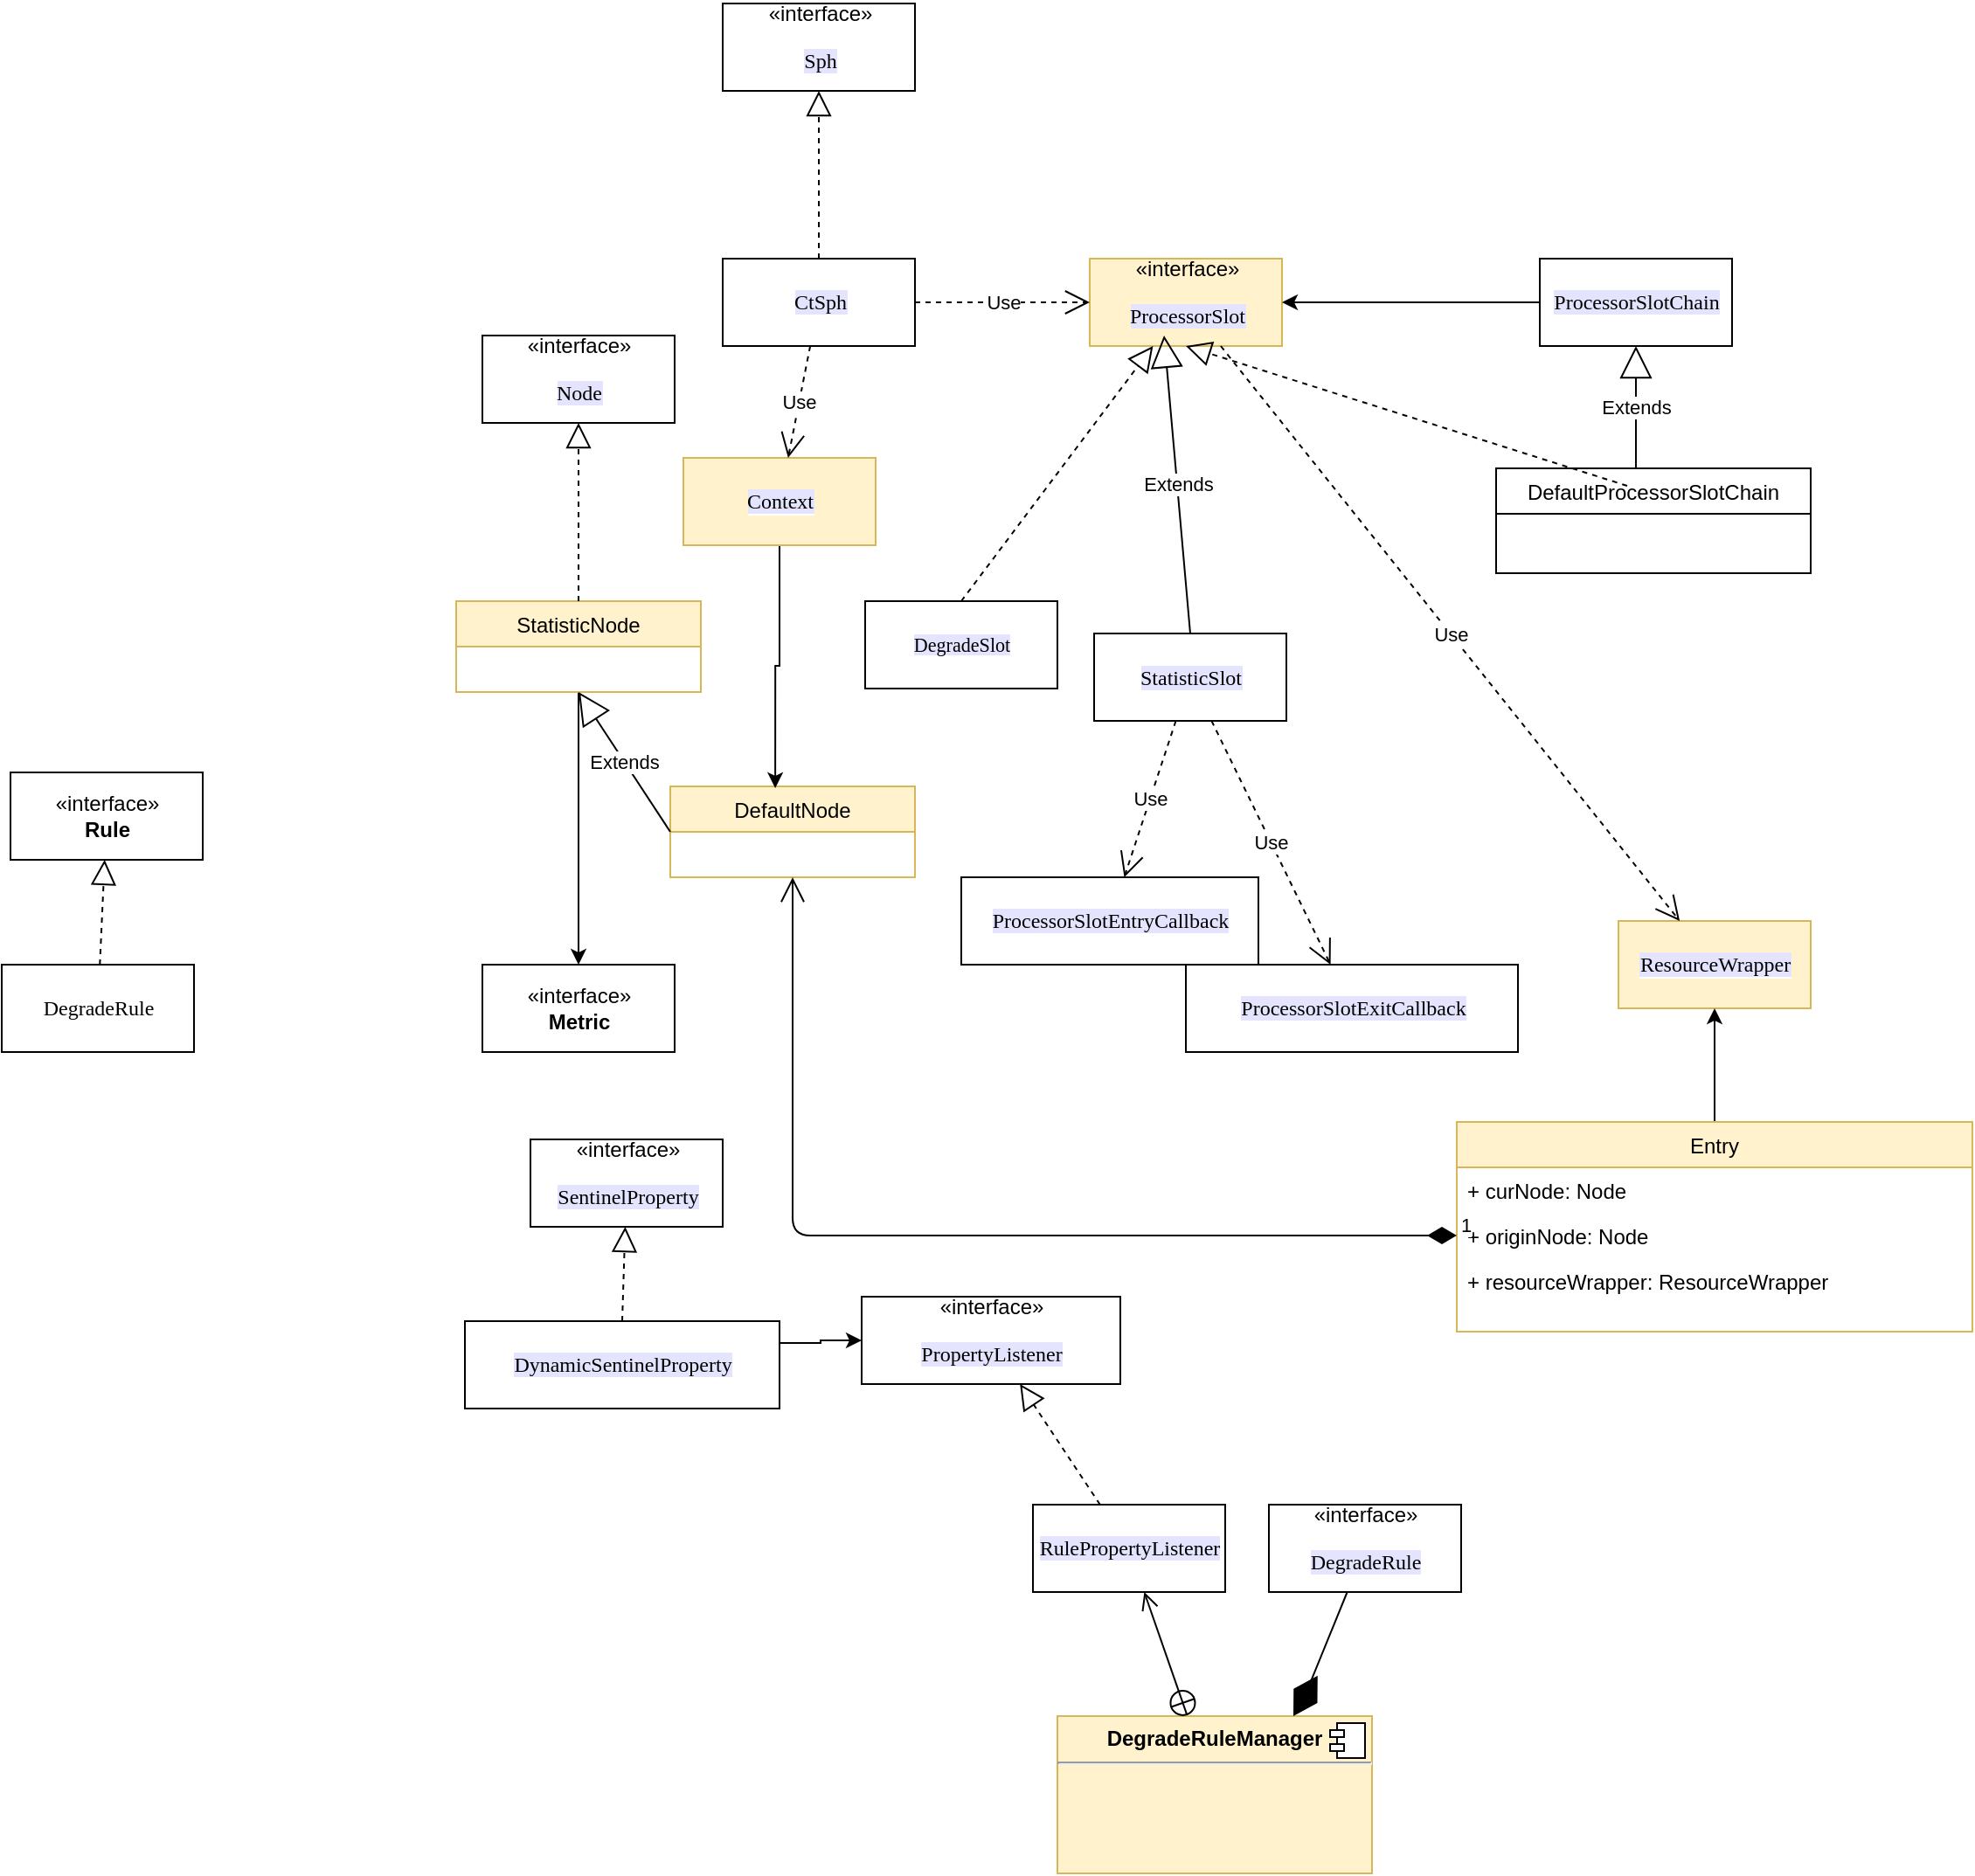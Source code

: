 <mxfile version="12.2.6" type="github" pages="1">
  <diagram id="y_QmiB6c8rPCZiAQrKqH" name="第 1 页">
    <mxGraphModel dx="2097" dy="600" grid="1" gridSize="10" guides="1" tooltips="1" connect="1" arrows="1" fold="1" page="1" pageScale="1" pageWidth="1169" pageHeight="826" math="0" shadow="0">
      <root>
        <mxCell id="0"/>
        <mxCell id="1" parent="0"/>
        <mxCell id="b91iQ3AMOOA-9lCNl5o0-3" value="«interface»&lt;br&gt;&lt;pre style=&quot;background-color: rgb(255 , 255 , 255) ; font-family: &amp;#34;consolas&amp;#34; ; font-size: 9pt&quot;&gt;&lt;pre style=&quot;font-family: &amp;#34;consolas&amp;#34; ; font-size: 9pt&quot;&gt;&lt;span style=&quot;background-color: #e4e4ff&quot;&gt;Node&lt;/span&gt;&lt;/pre&gt;&lt;/pre&gt;" style="html=1;" parent="1" vertex="1">
          <mxGeometry x="165" y="560" width="110" height="50" as="geometry"/>
        </mxCell>
        <mxCell id="9AZi69wFibRh-v-oisWP-28" style="edgeStyle=orthogonalEdgeStyle;rounded=0;orthogonalLoop=1;jettySize=auto;html=1;" parent="1" source="b91iQ3AMOOA-9lCNl5o0-4" target="9AZi69wFibRh-v-oisWP-27" edge="1">
          <mxGeometry relative="1" as="geometry"/>
        </mxCell>
        <mxCell id="b91iQ3AMOOA-9lCNl5o0-4" value="StatisticNode" style="swimlane;fontStyle=0;childLayout=stackLayout;horizontal=1;startSize=26;fillColor=#fff2cc;horizontalStack=0;resizeParent=1;resizeParentMax=0;resizeLast=0;collapsible=1;marginBottom=0;strokeColor=#d6b656;" parent="1" vertex="1">
          <mxGeometry x="150" y="712" width="140" height="52" as="geometry"/>
        </mxCell>
        <mxCell id="b91iQ3AMOOA-9lCNl5o0-15" value="DefaultNode" style="swimlane;fontStyle=0;childLayout=stackLayout;horizontal=1;startSize=26;fillColor=#fff2cc;horizontalStack=0;resizeParent=1;resizeParentMax=0;resizeLast=0;collapsible=1;marginBottom=0;strokeColor=#d6b656;" parent="1" vertex="1">
          <mxGeometry x="272.5" y="818" width="140" height="52" as="geometry">
            <mxRectangle x="360" y="380" width="100" height="26" as="alternateBounds"/>
          </mxGeometry>
        </mxCell>
        <mxCell id="b91iQ3AMOOA-9lCNl5o0-23" value="" style="endArrow=block;dashed=1;endFill=0;endSize=12;html=1;exitX=0.5;exitY=0;exitDx=0;exitDy=0;entryX=0.5;entryY=1;entryDx=0;entryDy=0;" parent="1" source="b91iQ3AMOOA-9lCNl5o0-4" target="b91iQ3AMOOA-9lCNl5o0-3" edge="1">
          <mxGeometry width="160" relative="1" as="geometry">
            <mxPoint x="345" y="1130" as="sourcePoint"/>
            <mxPoint x="505" y="1130" as="targetPoint"/>
          </mxGeometry>
        </mxCell>
        <mxCell id="b91iQ3AMOOA-9lCNl5o0-34" value="&lt;p style=&quot;margin: 0px ; margin-top: 6px ; text-align: center&quot;&gt;&lt;b&gt;DegradeRuleManager&lt;/b&gt;&lt;br&gt;&lt;/p&gt;&lt;hr&gt;&lt;p style=&quot;margin: 0px ; margin-left: 8px&quot;&gt;&lt;br&gt;&lt;/p&gt;" style="align=left;overflow=fill;html=1;fillColor=#fff2cc;strokeColor=#d6b656;" parent="1" vertex="1">
          <mxGeometry x="494" y="1350" width="180" height="90" as="geometry"/>
        </mxCell>
        <mxCell id="b91iQ3AMOOA-9lCNl5o0-35" value="" style="shape=component;jettyWidth=8;jettyHeight=4;" parent="b91iQ3AMOOA-9lCNl5o0-34" vertex="1">
          <mxGeometry x="1" width="20" height="20" relative="1" as="geometry">
            <mxPoint x="-24" y="4" as="offset"/>
          </mxGeometry>
        </mxCell>
        <mxCell id="b91iQ3AMOOA-9lCNl5o0-36" value="«interface»&lt;br&gt;&lt;pre style=&quot;background-color: rgb(255 , 255 , 255) ; font-family: &amp;#34;consolas&amp;#34; ; font-size: 9pt&quot;&gt;&lt;span style=&quot;background-color: #e4e4ff&quot;&gt;DegradeRule&lt;/span&gt;&lt;/pre&gt;" style="html=1;" parent="1" vertex="1">
          <mxGeometry x="615" y="1229" width="110" height="50" as="geometry"/>
        </mxCell>
        <mxCell id="b91iQ3AMOOA-9lCNl5o0-37" value="" style="endArrow=diamondThin;endFill=1;endSize=24;html=1;entryX=0.75;entryY=0;entryDx=0;entryDy=0;" parent="1" source="b91iQ3AMOOA-9lCNl5o0-36" target="b91iQ3AMOOA-9lCNl5o0-34" edge="1">
          <mxGeometry width="160" relative="1" as="geometry">
            <mxPoint x="-119" y="1382" as="sourcePoint"/>
            <mxPoint x="41" y="1382" as="targetPoint"/>
            <Array as="points">
              <mxPoint x="635" y="1340"/>
            </Array>
          </mxGeometry>
        </mxCell>
        <mxCell id="b91iQ3AMOOA-9lCNl5o0-38" value="&lt;pre style=&quot;background-color: rgb(255 , 255 , 255) ; font-family: &amp;#34;consolas&amp;#34; ; font-size: 9pt&quot;&gt;&lt;span style=&quot;background-color: #e4e4ff&quot;&gt;RulePropertyListener&lt;/span&gt;&lt;/pre&gt;" style="html=1;" parent="1" vertex="1">
          <mxGeometry x="480" y="1229" width="110" height="50" as="geometry"/>
        </mxCell>
        <mxCell id="b91iQ3AMOOA-9lCNl5o0-39" value="" style="endArrow=open;startArrow=circlePlus;endFill=0;startFill=0;endSize=8;html=1;" parent="1" source="b91iQ3AMOOA-9lCNl5o0-34" target="b91iQ3AMOOA-9lCNl5o0-38" edge="1">
          <mxGeometry width="160" relative="1" as="geometry">
            <mxPoint x="491" y="1362" as="sourcePoint"/>
            <mxPoint x="651" y="1362" as="targetPoint"/>
          </mxGeometry>
        </mxCell>
        <mxCell id="b91iQ3AMOOA-9lCNl5o0-41" value="«interface»&lt;br&gt;&lt;pre style=&quot;background-color: rgb(255 , 255 , 255) ; font-family: &amp;#34;consolas&amp;#34; ; font-size: 9pt&quot;&gt;&lt;span style=&quot;background-color: #e4e4ff&quot;&gt;Sph&lt;/span&gt;&lt;/pre&gt;" style="html=1;" parent="1" vertex="1">
          <mxGeometry x="302.5" y="370" width="110" height="50" as="geometry"/>
        </mxCell>
        <mxCell id="b91iQ3AMOOA-9lCNl5o0-48" style="edgeStyle=orthogonalEdgeStyle;rounded=0;orthogonalLoop=1;jettySize=auto;html=1;entryX=0.429;entryY=0.019;entryDx=0;entryDy=0;entryPerimeter=0;" parent="1" source="b91iQ3AMOOA-9lCNl5o0-47" target="b91iQ3AMOOA-9lCNl5o0-15" edge="1">
          <mxGeometry relative="1" as="geometry"/>
        </mxCell>
        <mxCell id="b91iQ3AMOOA-9lCNl5o0-47" value="&lt;pre style=&quot;background-color: rgb(255 , 255 , 255) ; font-family: &amp;#34;consolas&amp;#34; ; font-size: 9pt&quot;&gt;&lt;span style=&quot;background-color: #e4e4ff&quot;&gt;Context&lt;/span&gt;&lt;/pre&gt;" style="html=1;fillColor=#fff2cc;strokeColor=#d6b656;" parent="1" vertex="1">
          <mxGeometry x="280" y="630" width="110" height="50" as="geometry"/>
        </mxCell>
        <mxCell id="b91iQ3AMOOA-9lCNl5o0-50" value="&lt;pre style=&quot;background-color: rgb(255 , 255 , 255) ; font-family: &amp;#34;consolas&amp;#34; ; font-size: 9pt&quot;&gt;&lt;span style=&quot;background-color: #e4e4ff&quot;&gt;ResourceWrapper&lt;/span&gt;&lt;/pre&gt;" style="html=1;fillColor=#fff2cc;strokeColor=#d6b656;" parent="1" vertex="1">
          <mxGeometry x="815" y="895" width="110" height="50" as="geometry"/>
        </mxCell>
        <mxCell id="b91iQ3AMOOA-9lCNl5o0-52" value="«interface»&lt;br&gt;&lt;pre style=&quot;background-color: rgb(255 , 255 , 255) ; font-family: &amp;#34;consolas&amp;#34; ; font-size: 9pt&quot;&gt;&lt;pre style=&quot;font-family: &amp;#34;consolas&amp;#34; ; font-size: 9pt&quot;&gt;&lt;span style=&quot;background-color: #e4e4ff&quot;&gt;ProcessorSlot&lt;/span&gt;&lt;/pre&gt;&lt;/pre&gt;" style="html=1;fillColor=#fff2cc;strokeColor=#d6b656;" parent="1" vertex="1">
          <mxGeometry x="512.5" y="516" width="110" height="50" as="geometry"/>
        </mxCell>
        <mxCell id="b91iQ3AMOOA-9lCNl5o0-55" style="edgeStyle=orthogonalEdgeStyle;rounded=0;orthogonalLoop=1;jettySize=auto;html=1;exitX=0;exitY=0.5;exitDx=0;exitDy=0;entryX=1;entryY=0.5;entryDx=0;entryDy=0;" parent="1" source="b91iQ3AMOOA-9lCNl5o0-54" target="b91iQ3AMOOA-9lCNl5o0-52" edge="1">
          <mxGeometry relative="1" as="geometry"/>
        </mxCell>
        <mxCell id="b91iQ3AMOOA-9lCNl5o0-54" value="&lt;pre style=&quot;background-color: rgb(255 , 255 , 255) ; font-family: &amp;#34;consolas&amp;#34; ; font-size: 9pt&quot;&gt;&lt;span style=&quot;background-color: #e4e4ff&quot;&gt;ProcessorSlotChain&lt;/span&gt;&lt;/pre&gt;" style="html=1;" parent="1" vertex="1">
          <mxGeometry x="770" y="516" width="110" height="50" as="geometry"/>
        </mxCell>
        <mxCell id="b91iQ3AMOOA-9lCNl5o0-56" value="DefaultProcessorSlotChain" style="swimlane;fontStyle=0;childLayout=stackLayout;horizontal=1;startSize=26;fillColor=none;horizontalStack=0;resizeParent=1;resizeParentMax=0;resizeLast=0;collapsible=1;marginBottom=0;" parent="1" vertex="1">
          <mxGeometry x="745" y="636" width="180" height="60" as="geometry"/>
        </mxCell>
        <mxCell id="b91iQ3AMOOA-9lCNl5o0-63" value="" style="endArrow=block;dashed=1;endFill=0;endSize=12;html=1;entryX=0.5;entryY=1;entryDx=0;entryDy=0;" parent="b91iQ3AMOOA-9lCNl5o0-56" target="b91iQ3AMOOA-9lCNl5o0-52" edge="1">
          <mxGeometry width="160" relative="1" as="geometry">
            <mxPoint x="75" y="10" as="sourcePoint"/>
            <mxPoint x="235" y="10" as="targetPoint"/>
          </mxGeometry>
        </mxCell>
        <mxCell id="b91iQ3AMOOA-9lCNl5o0-64" value="Extends" style="endArrow=block;endSize=16;endFill=0;html=1;" parent="b91iQ3AMOOA-9lCNl5o0-56" target="b91iQ3AMOOA-9lCNl5o0-54" edge="1">
          <mxGeometry width="160" relative="1" as="geometry">
            <mxPoint x="80" as="sourcePoint"/>
            <mxPoint x="240" as="targetPoint"/>
          </mxGeometry>
        </mxCell>
        <mxCell id="9AZi69wFibRh-v-oisWP-4" value="«interface»&lt;br&gt;&lt;b&gt;Rule&lt;/b&gt;" style="html=1;" parent="1" vertex="1">
          <mxGeometry x="-105" y="810" width="110" height="50" as="geometry"/>
        </mxCell>
        <mxCell id="9AZi69wFibRh-v-oisWP-5" value="&lt;pre style=&quot;background-color: rgb(255 , 255 , 255) ; font-family: &amp;#34;consolas&amp;#34; ; font-size: 9pt&quot;&gt;DegradeRule&lt;/pre&gt;" style="html=1;" parent="1" vertex="1">
          <mxGeometry x="-110" y="920" width="110" height="50" as="geometry"/>
        </mxCell>
        <mxCell id="9AZi69wFibRh-v-oisWP-6" value="" style="endArrow=block;dashed=1;endFill=0;endSize=12;html=1;" parent="1" source="9AZi69wFibRh-v-oisWP-5" target="9AZi69wFibRh-v-oisWP-4" edge="1">
          <mxGeometry width="160" relative="1" as="geometry">
            <mxPoint x="-115" y="1000" as="sourcePoint"/>
            <mxPoint x="45" y="1000" as="targetPoint"/>
          </mxGeometry>
        </mxCell>
        <mxCell id="9AZi69wFibRh-v-oisWP-7" value="&lt;pre style=&quot;background-color: rgb(255 , 255 , 255) ; font-family: &amp;#34;consolas&amp;#34; ; font-size: 9pt&quot;&gt;&lt;span style=&quot;background-color: #e4e4ff&quot;&gt;CtSph&lt;/span&gt;&lt;/pre&gt;" style="html=1;" parent="1" vertex="1">
          <mxGeometry x="302.5" y="516" width="110" height="50" as="geometry"/>
        </mxCell>
        <mxCell id="9AZi69wFibRh-v-oisWP-8" value="" style="endArrow=block;dashed=1;endFill=0;endSize=12;html=1;" parent="1" source="9AZi69wFibRh-v-oisWP-7" target="b91iQ3AMOOA-9lCNl5o0-41" edge="1">
          <mxGeometry width="160" relative="1" as="geometry">
            <mxPoint x="327.5" y="659" as="sourcePoint"/>
            <mxPoint x="487.5" y="659" as="targetPoint"/>
          </mxGeometry>
        </mxCell>
        <mxCell id="9AZi69wFibRh-v-oisWP-10" value="Use" style="endArrow=open;endSize=12;dashed=1;html=1;entryX=0;entryY=0.5;entryDx=0;entryDy=0;" parent="1" source="9AZi69wFibRh-v-oisWP-7" target="b91iQ3AMOOA-9lCNl5o0-52" edge="1">
          <mxGeometry width="160" relative="1" as="geometry">
            <mxPoint x="307.5" y="890" as="sourcePoint"/>
            <mxPoint x="467.5" y="890" as="targetPoint"/>
          </mxGeometry>
        </mxCell>
        <mxCell id="9AZi69wFibRh-v-oisWP-11" value="Use" style="endArrow=open;endSize=12;dashed=1;html=1;" parent="1" source="9AZi69wFibRh-v-oisWP-7" target="b91iQ3AMOOA-9lCNl5o0-47" edge="1">
          <mxGeometry width="160" relative="1" as="geometry">
            <mxPoint x="277.5" y="642.5" as="sourcePoint"/>
            <mxPoint x="437.5" y="642.5" as="targetPoint"/>
          </mxGeometry>
        </mxCell>
        <mxCell id="9AZi69wFibRh-v-oisWP-13" value="Use" style="endArrow=open;endSize=12;dashed=1;html=1;" parent="1" source="b91iQ3AMOOA-9lCNl5o0-52" target="b91iQ3AMOOA-9lCNl5o0-50" edge="1">
          <mxGeometry width="160" relative="1" as="geometry">
            <mxPoint x="355" y="630" as="sourcePoint"/>
            <mxPoint x="515" y="630" as="targetPoint"/>
          </mxGeometry>
        </mxCell>
        <mxCell id="9AZi69wFibRh-v-oisWP-14" value="&lt;pre style=&quot;background-color: rgb(255 , 255 , 255) ; font-family: &amp;#34;consolas&amp;#34; ; font-size: 8.3pt&quot;&gt;&lt;span style=&quot;background-color: #e4e4ff&quot;&gt;DegradeSlot&lt;/span&gt;&lt;/pre&gt;" style="html=1;" parent="1" vertex="1">
          <mxGeometry x="384" y="712" width="110" height="50" as="geometry"/>
        </mxCell>
        <mxCell id="9AZi69wFibRh-v-oisWP-15" value="" style="endArrow=block;dashed=1;endFill=0;endSize=12;html=1;exitX=0.5;exitY=0;exitDx=0;exitDy=0;" parent="1" source="9AZi69wFibRh-v-oisWP-14" target="b91iQ3AMOOA-9lCNl5o0-52" edge="1">
          <mxGeometry width="160" relative="1" as="geometry">
            <mxPoint x="545" y="748" as="sourcePoint"/>
            <mxPoint x="695" y="770" as="targetPoint"/>
          </mxGeometry>
        </mxCell>
        <mxCell id="9AZi69wFibRh-v-oisWP-17" value="Extends" style="endArrow=block;endSize=16;endFill=0;html=1;exitX=0;exitY=0.5;exitDx=0;exitDy=0;entryX=0.5;entryY=1;entryDx=0;entryDy=0;" parent="1" source="b91iQ3AMOOA-9lCNl5o0-15" target="b91iQ3AMOOA-9lCNl5o0-4" edge="1">
          <mxGeometry width="160" relative="1" as="geometry">
            <mxPoint x="125" y="990" as="sourcePoint"/>
            <mxPoint x="235" y="740" as="targetPoint"/>
          </mxGeometry>
        </mxCell>
        <mxCell id="9AZi69wFibRh-v-oisWP-19" value="&lt;pre style=&quot;background-color: rgb(255 , 255 , 255) ; font-family: &amp;#34;consolas&amp;#34; ; font-size: 9pt&quot;&gt;&lt;span style=&quot;background-color: #e4e4ff&quot;&gt;ProcessorSlotEntryCallback&lt;/span&gt;&lt;/pre&gt;" style="html=1;" parent="1" vertex="1">
          <mxGeometry x="439" y="870" width="170" height="50" as="geometry"/>
        </mxCell>
        <mxCell id="9AZi69wFibRh-v-oisWP-20" value="&lt;pre style=&quot;background-color: rgb(255 , 255 , 255) ; font-family: &amp;#34;consolas&amp;#34; ; font-size: 9pt&quot;&gt;&lt;span style=&quot;background-color: #e4e4ff&quot;&gt;StatisticSlot&lt;/span&gt;&lt;/pre&gt;" style="html=1;" parent="1" vertex="1">
          <mxGeometry x="515" y="730.5" width="110" height="50" as="geometry"/>
        </mxCell>
        <mxCell id="9AZi69wFibRh-v-oisWP-21" value="Extends" style="endArrow=block;endSize=16;endFill=0;html=1;exitX=0.5;exitY=0;exitDx=0;exitDy=0;" parent="1" source="9AZi69wFibRh-v-oisWP-20" edge="1">
          <mxGeometry width="160" relative="1" as="geometry">
            <mxPoint x="125" y="1090" as="sourcePoint"/>
            <mxPoint x="555" y="560" as="targetPoint"/>
          </mxGeometry>
        </mxCell>
        <mxCell id="9AZi69wFibRh-v-oisWP-22" value="Use" style="endArrow=open;endSize=12;dashed=1;html=1;" parent="1" source="9AZi69wFibRh-v-oisWP-20" target="9AZi69wFibRh-v-oisWP-19" edge="1">
          <mxGeometry width="160" relative="1" as="geometry">
            <mxPoint x="125" y="1090" as="sourcePoint"/>
            <mxPoint x="285" y="1090" as="targetPoint"/>
          </mxGeometry>
        </mxCell>
        <mxCell id="9AZi69wFibRh-v-oisWP-23" value="&lt;pre style=&quot;background-color: rgb(255 , 255 , 255) ; font-family: &amp;#34;consolas&amp;#34; ; font-size: 9pt&quot;&gt;&lt;span style=&quot;background-color: #e4e4ff&quot;&gt;ProcessorSlotExitCallback&lt;/span&gt;&lt;/pre&gt;" style="html=1;" parent="1" vertex="1">
          <mxGeometry x="567.5" y="920" width="190" height="50" as="geometry"/>
        </mxCell>
        <mxCell id="9AZi69wFibRh-v-oisWP-24" value="Use" style="endArrow=open;endSize=12;dashed=1;html=1;" parent="1" source="9AZi69wFibRh-v-oisWP-20" target="9AZi69wFibRh-v-oisWP-23" edge="1">
          <mxGeometry width="160" relative="1" as="geometry">
            <mxPoint x="622.5" y="1044" as="sourcePoint"/>
            <mxPoint x="665" y="940" as="targetPoint"/>
          </mxGeometry>
        </mxCell>
        <mxCell id="9AZi69wFibRh-v-oisWP-25" value="«interface»&lt;br&gt;&lt;pre style=&quot;background-color: rgb(255 , 255 , 255) ; font-family: &amp;#34;consolas&amp;#34; ; font-size: 9pt&quot;&gt;&lt;span style=&quot;background-color: #e4e4ff&quot;&gt;PropertyListener&lt;/span&gt;&lt;/pre&gt;" style="html=1;" parent="1" vertex="1">
          <mxGeometry x="382" y="1110" width="148" height="50" as="geometry"/>
        </mxCell>
        <mxCell id="9AZi69wFibRh-v-oisWP-26" value="" style="endArrow=block;dashed=1;endFill=0;endSize=12;html=1;" parent="1" source="b91iQ3AMOOA-9lCNl5o0-38" target="9AZi69wFibRh-v-oisWP-25" edge="1">
          <mxGeometry width="160" relative="1" as="geometry">
            <mxPoint x="183.5" y="1329" as="sourcePoint"/>
            <mxPoint x="343.5" y="1329" as="targetPoint"/>
          </mxGeometry>
        </mxCell>
        <mxCell id="9AZi69wFibRh-v-oisWP-27" value="«interface»&lt;br&gt;&lt;b&gt;Metric&lt;/b&gt;" style="html=1;" parent="1" vertex="1">
          <mxGeometry x="165" y="920" width="110" height="50" as="geometry"/>
        </mxCell>
        <mxCell id="9AZi69wFibRh-v-oisWP-29" value="«interface»&lt;br&gt;&lt;pre style=&quot;background-color: rgb(255 , 255 , 255) ; font-family: &amp;#34;consolas&amp;#34; ; font-size: 9pt&quot;&gt;&lt;span style=&quot;background-color: #e4e4ff&quot;&gt;SentinelProperty&lt;/span&gt;&lt;/pre&gt;" style="html=1;" parent="1" vertex="1">
          <mxGeometry x="192.5" y="1020" width="110" height="50" as="geometry"/>
        </mxCell>
        <mxCell id="9AZi69wFibRh-v-oisWP-36" style="edgeStyle=orthogonalEdgeStyle;rounded=0;orthogonalLoop=1;jettySize=auto;html=1;exitX=1;exitY=0.25;exitDx=0;exitDy=0;entryX=0;entryY=0.5;entryDx=0;entryDy=0;" parent="1" source="9AZi69wFibRh-v-oisWP-30" target="9AZi69wFibRh-v-oisWP-25" edge="1">
          <mxGeometry relative="1" as="geometry"/>
        </mxCell>
        <mxCell id="9AZi69wFibRh-v-oisWP-30" value="&lt;pre style=&quot;background-color: rgb(255 , 255 , 255) ; font-family: &amp;#34;consolas&amp;#34; ; font-size: 9pt&quot;&gt;&lt;span style=&quot;background-color: #e4e4ff&quot;&gt;DynamicSentinelProperty&lt;/span&gt;&lt;/pre&gt;" style="html=1;" parent="1" vertex="1">
          <mxGeometry x="155" y="1124" width="180" height="50" as="geometry"/>
        </mxCell>
        <mxCell id="9AZi69wFibRh-v-oisWP-31" value="" style="endArrow=block;dashed=1;endFill=0;endSize=12;html=1;exitX=0.5;exitY=0;exitDx=0;exitDy=0;" parent="1" source="9AZi69wFibRh-v-oisWP-30" target="9AZi69wFibRh-v-oisWP-29" edge="1">
          <mxGeometry width="160" relative="1" as="geometry">
            <mxPoint x="125" y="1410" as="sourcePoint"/>
            <mxPoint x="285" y="1410" as="targetPoint"/>
          </mxGeometry>
        </mxCell>
        <mxCell id="9AZi69wFibRh-v-oisWP-43" style="edgeStyle=orthogonalEdgeStyle;rounded=0;orthogonalLoop=1;jettySize=auto;html=1;" parent="1" source="9AZi69wFibRh-v-oisWP-38" target="b91iQ3AMOOA-9lCNl5o0-50" edge="1">
          <mxGeometry relative="1" as="geometry"/>
        </mxCell>
        <mxCell id="9AZi69wFibRh-v-oisWP-38" value="Entry" style="swimlane;fontStyle=0;childLayout=stackLayout;horizontal=1;startSize=26;fillColor=#fff2cc;horizontalStack=0;resizeParent=1;resizeParentMax=0;resizeLast=0;collapsible=1;marginBottom=0;strokeColor=#d6b656;" parent="1" vertex="1">
          <mxGeometry x="722.5" y="1010" width="295" height="120" as="geometry"/>
        </mxCell>
        <mxCell id="9AZi69wFibRh-v-oisWP-39" value="+ curNode: Node" style="text;strokeColor=none;fillColor=none;align=left;verticalAlign=top;spacingLeft=4;spacingRight=4;overflow=hidden;rotatable=0;points=[[0,0.5],[1,0.5]];portConstraint=eastwest;" parent="9AZi69wFibRh-v-oisWP-38" vertex="1">
          <mxGeometry y="26" width="295" height="26" as="geometry"/>
        </mxCell>
        <mxCell id="9AZi69wFibRh-v-oisWP-40" value="+ originNode: Node" style="text;strokeColor=none;fillColor=none;align=left;verticalAlign=top;spacingLeft=4;spacingRight=4;overflow=hidden;rotatable=0;points=[[0,0.5],[1,0.5]];portConstraint=eastwest;" parent="9AZi69wFibRh-v-oisWP-38" vertex="1">
          <mxGeometry y="52" width="295" height="26" as="geometry"/>
        </mxCell>
        <mxCell id="9AZi69wFibRh-v-oisWP-41" value="+ resourceWrapper: ResourceWrapper" style="text;strokeColor=none;fillColor=none;align=left;verticalAlign=top;spacingLeft=4;spacingRight=4;overflow=hidden;rotatable=0;points=[[0,0.5],[1,0.5]];portConstraint=eastwest;" parent="9AZi69wFibRh-v-oisWP-38" vertex="1">
          <mxGeometry y="78" width="295" height="42" as="geometry"/>
        </mxCell>
        <mxCell id="9AZi69wFibRh-v-oisWP-45" value="1" style="endArrow=open;html=1;endSize=12;startArrow=diamondThin;startSize=14;startFill=1;edgeStyle=orthogonalEdgeStyle;align=left;verticalAlign=bottom;entryX=0.5;entryY=1;entryDx=0;entryDy=0;" parent="1" source="9AZi69wFibRh-v-oisWP-40" target="b91iQ3AMOOA-9lCNl5o0-15" edge="1">
          <mxGeometry x="-1" y="3" relative="1" as="geometry">
            <mxPoint x="352.5" y="1000" as="sourcePoint"/>
            <mxPoint x="512.5" y="1000" as="targetPoint"/>
          </mxGeometry>
        </mxCell>
      </root>
    </mxGraphModel>
  </diagram>
</mxfile>
